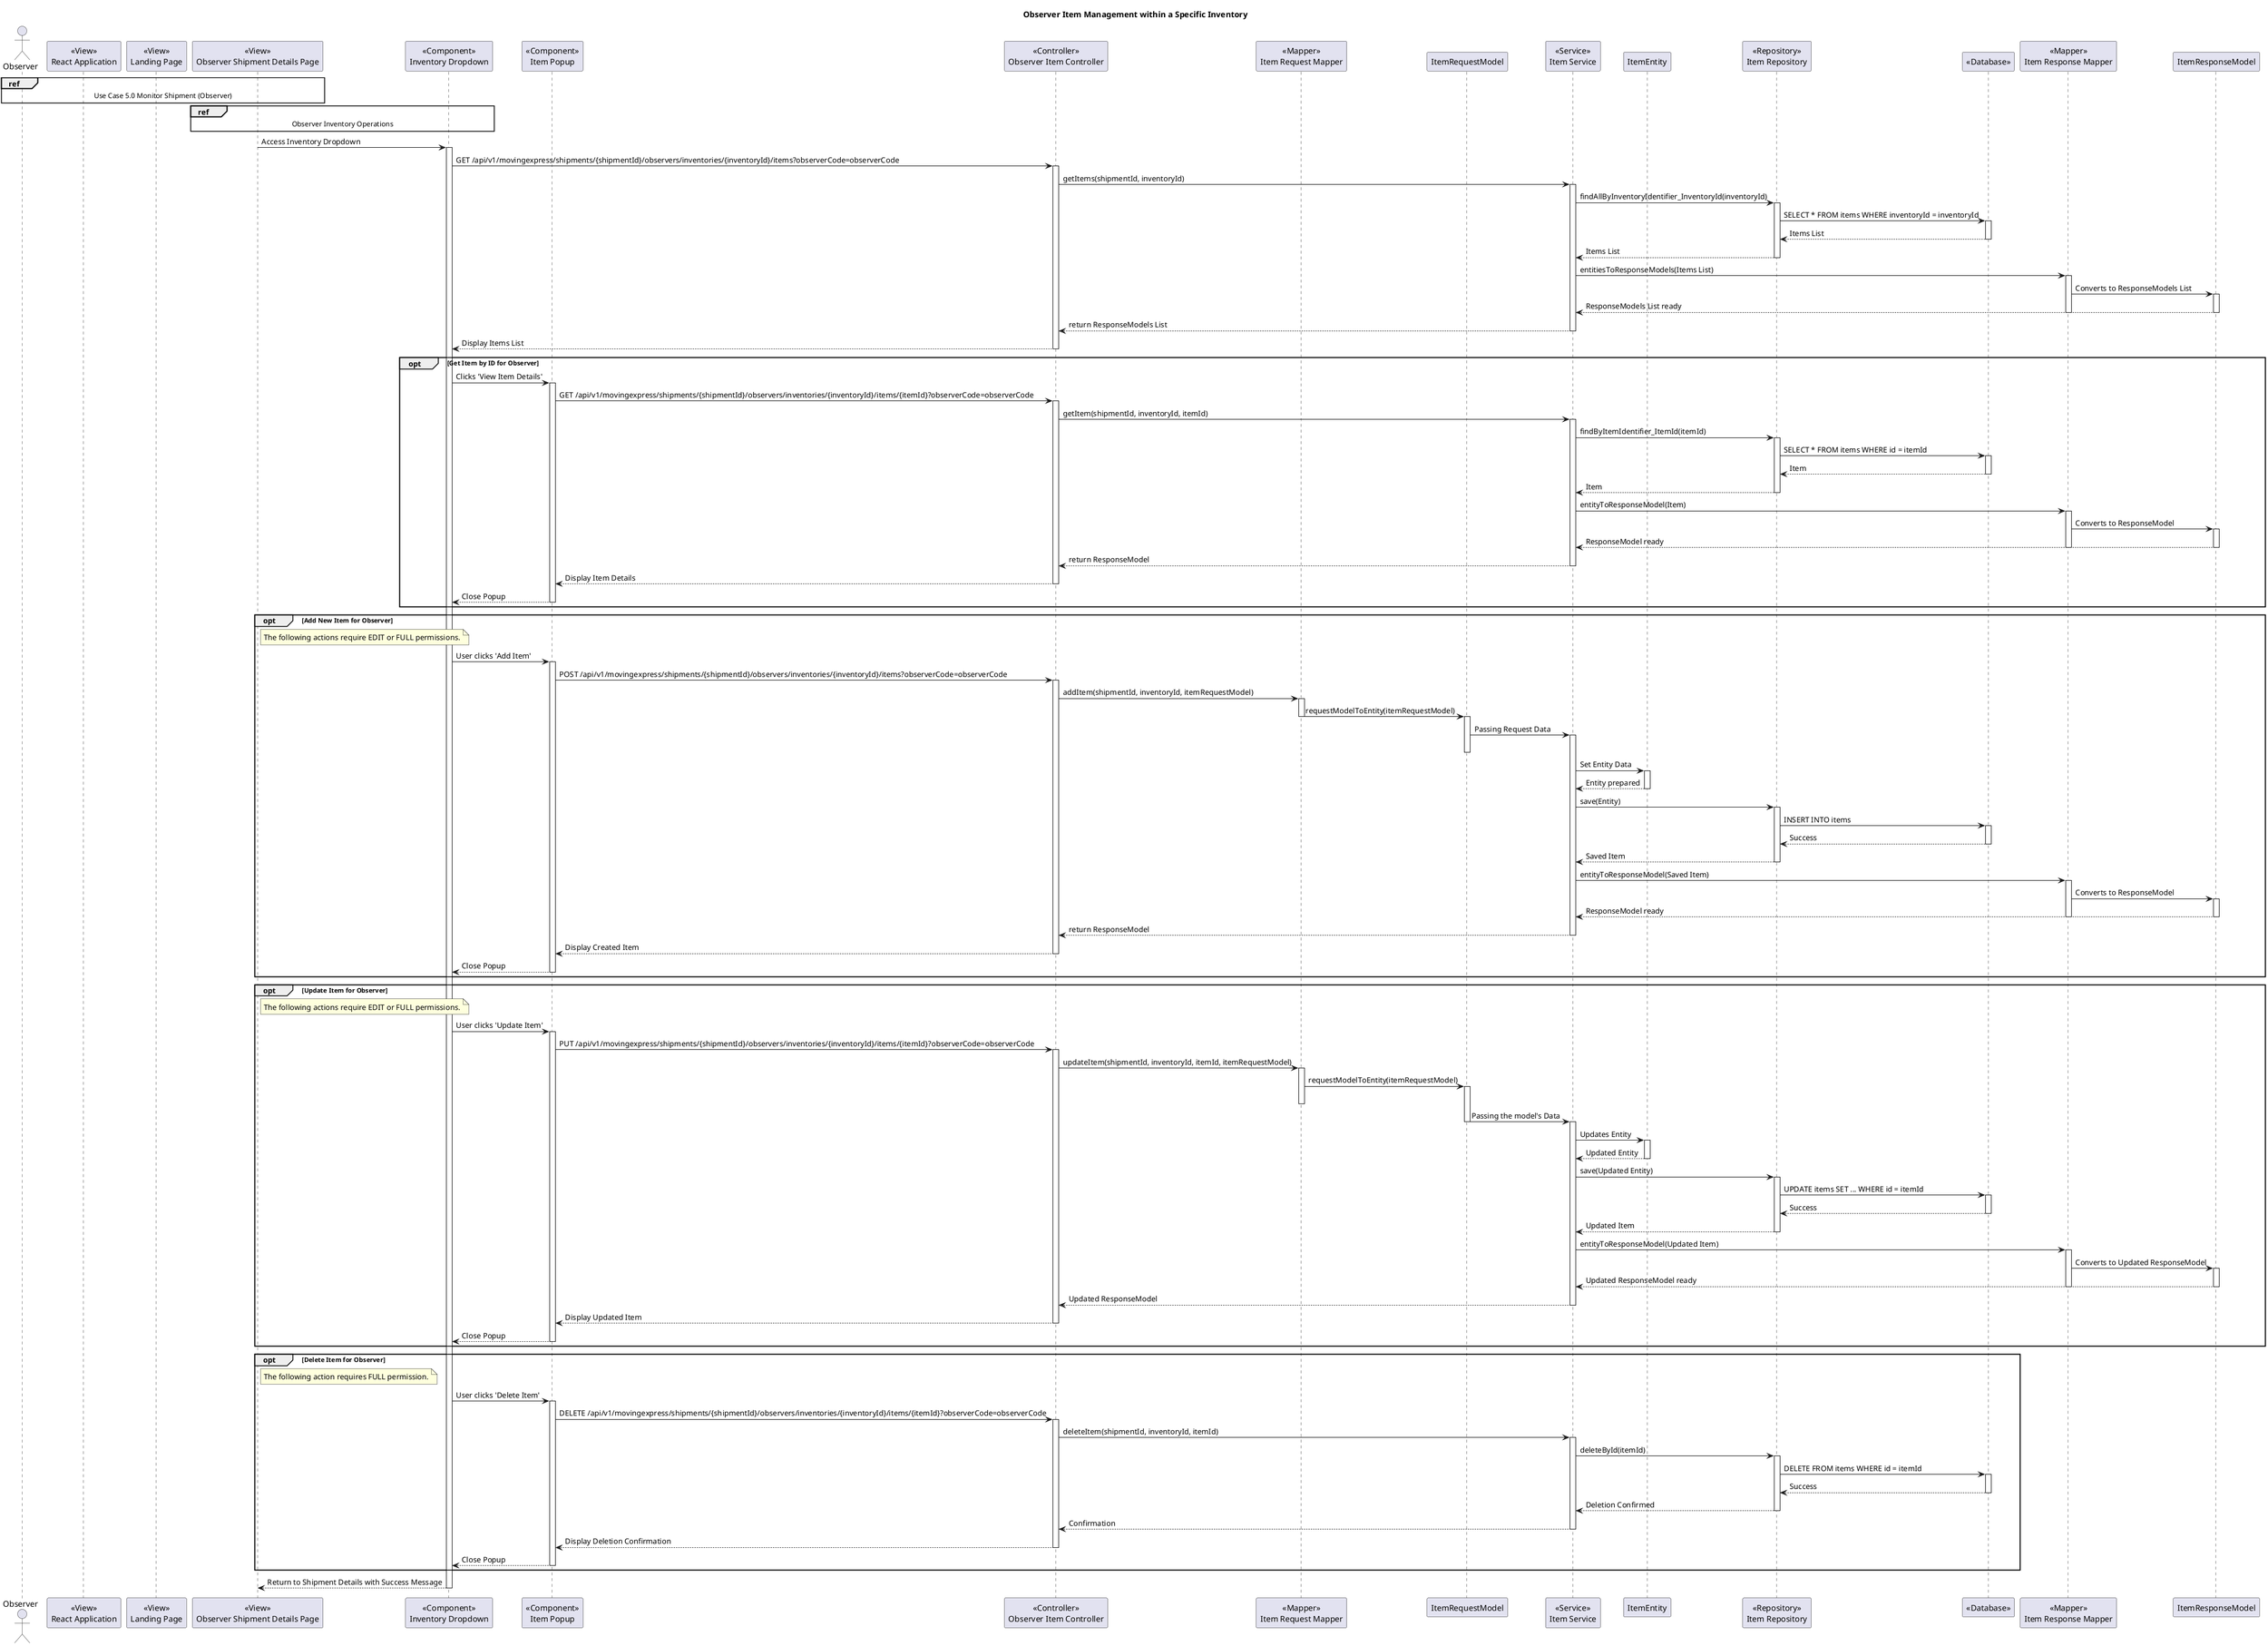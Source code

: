 @startuml
title Observer Item Management within a Specific Inventory

actor Observer

participant ReactApplication as "<<View>>\nReact Application"
participant LandingPage as "<<View>>\nLanding Page"
participant ObserverShipmentDetailsPage as "<<View>>\nObserver Shipment Details Page"
participant InventoryDropdown as "<<Component>>\nInventory Dropdown"
participant ItemPopup as "<<Component>>\nItem Popup"
participant ObserverItemController as "<<Controller>>\nObserver Item Controller"
participant ItemRequestMapper as "<<Mapper>>\nItem Request Mapper"
participant "ItemRequestModel" as ItemRequestModel
participant ItemService as "<<Service>>\nItem Service"
participant "ItemEntity" as Entity
participant ItemRepository as "<<Repository>>\nItem Repository"
participant Database as "<<Database>>"
participant ItemResponseMapper as "<<Mapper>>\nItem Response Mapper"
participant "ItemResponseModel" as ItemResponseModel

ref over Observer,ReactApplication,ObserverShipmentDetailsPage : Use Case 5.0 Monitor Shipment (Observer)

ref over ObserverShipmentDetailsPage, InventoryDropdown : Observer Inventory Operations

ObserverShipmentDetailsPage -> InventoryDropdown : Access Inventory Dropdown
activate InventoryDropdown
InventoryDropdown -> ObserverItemController : GET /api/v1/movingexpress/shipments/{shipmentId}/observers/inventories/{inventoryId}/items?observerCode=observerCode
activate ObserverItemController

' Retrieving All Items for Observer
ObserverItemController -> ItemService : getItems(shipmentId, inventoryId)
activate ItemService
ItemService -> ItemRepository : findAllByInventoryIdentifier_InventoryId(inventoryId)
activate ItemRepository
ItemRepository -> Database : SELECT * FROM items WHERE inventoryId = inventoryId
activate Database
Database --> ItemRepository : Items List
deactivate Database
ItemRepository --> ItemService : Items List
deactivate ItemRepository

' Mapping from Entities to Response Models for Observer
ItemService -> ItemResponseMapper : entitiesToResponseModels(Items List)
activate ItemResponseMapper
ItemResponseMapper -> ItemResponseModel : Converts to ResponseModels List
activate ItemResponseModel
ItemResponseModel --> ItemService : ResponseModels List ready
deactivate ItemResponseModel
deactivate ItemResponseMapper

ItemService --> ObserverItemController :  return ResponseModels List
deactivate ItemService
ObserverItemController --> InventoryDropdown : Display Items List
deactivate ObserverItemController

opt Get Item by ID for Observer
    InventoryDropdown -> ItemPopup : Clicks 'View Item Details'
    activate ItemPopup
    ItemPopup -> ObserverItemController : GET /api/v1/movingexpress/shipments/{shipmentId}/observers/inventories/{inventoryId}/items/{itemId}?observerCode=observerCode
    activate ObserverItemController

    ' Retrieving Specific Item for Observer
    ObserverItemController -> ItemService : getItem(shipmentId, inventoryId, itemId)
    activate ItemService
    ItemService -> ItemRepository : findByItemIdentifier_ItemId(itemId)
    activate ItemRepository
    ItemRepository -> Database : SELECT * FROM items WHERE id = itemId
    activate Database
    Database --> ItemRepository : Item
    deactivate Database
    ItemRepository --> ItemService : Item
    deactivate ItemRepository

    ' Mapping from Entity to Response Model for Observer
    ItemService -> ItemResponseMapper : entityToResponseModel(Item)
    activate ItemResponseMapper
    ItemResponseMapper -> ItemResponseModel : Converts to ResponseModel
    activate ItemResponseModel
    ItemResponseModel --> ItemService : ResponseModel ready
    deactivate ItemResponseModel
    deactivate ItemResponseMapper

    ItemService --> ObserverItemController : return ResponseModel
    deactivate ItemService
    ObserverItemController --> ItemPopup : Display Item Details
    deactivate ObserverItemController
    ItemPopup --> InventoryDropdown : Close Popup
    deactivate ItemPopup
end

opt Add New Item for Observer
    note right of ObserverShipmentDetailsPage : The following actions require EDIT or FULL permissions.

    InventoryDropdown -> ItemPopup : User clicks 'Add Item'
    activate ItemPopup

    ItemPopup -> ObserverItemController : POST /api/v1/movingexpress/shipments/{shipmentId}/observers/inventories/{inventoryId}/items?observerCode=observerCode
    activate ObserverItemController

    ObserverItemController -> ItemRequestMapper : addItem(shipmentId, inventoryId, itemRequestModel)
    activate ItemRequestMapper

    ' Mapping from Request Model to Entity
    ItemRequestMapper -> ItemRequestModel : requestModelToEntity(itemRequestModel)
    deactivate ItemRequestMapper
    activate ItemRequestModel

    ItemRequestModel -> ItemService : Passing Request Data
    activate ItemService

    deactivate ItemRequestModel

    ItemService -> Entity : Set Entity Data
    activate Entity
    Entity --> ItemService : Entity prepared
    deactivate Entity

    ' Persisting the Entity for Observer
    ItemService -> ItemRepository : save(Entity)
    activate ItemRepository
    ItemRepository -> Database : INSERT INTO items
    activate Database
    Database --> ItemRepository : Success
    deactivate Database
    ItemRepository --> ItemService : Saved Item
    deactivate ItemRepository

    ' Mapping from Entity to Response Model for Observer
    ItemService -> ItemResponseMapper : entityToResponseModel(Saved Item)
    activate ItemResponseMapper
    ItemResponseMapper -> ItemResponseModel : Converts to ResponseModel
    activate ItemResponseModel
    ItemResponseModel --> ItemService : ResponseModel ready
    deactivate ItemResponseModel
    deactivate ItemResponseMapper

    ItemService --> ObserverItemController : return ResponseModel
    deactivate ItemService
    ObserverItemController --> ItemPopup : Display Created Item
    deactivate ObserverItemController
    ItemPopup --> InventoryDropdown : Close Popup
    deactivate ItemPopup
end

opt Update Item for Observer
    note right of ObserverShipmentDetailsPage : The following actions require EDIT or FULL permissions.

    InventoryDropdown -> ItemPopup : User clicks 'Update Item'
    activate ItemPopup

    ItemPopup -> ObserverItemController : PUT /api/v1/movingexpress/shipments/{shipmentId}/observers/inventories/{inventoryId}/items/{itemId}?observerCode=observerCode
    activate ObserverItemController

    ' Mapping from Request Model to Entity for Update for Observer
    ObserverItemController -> ItemRequestMapper : updateItem(shipmentId, inventoryId, itemId, itemRequestModel)
    activate ItemRequestMapper

    ItemRequestMapper -> ItemRequestModel : requestModelToEntity(itemRequestModel)
    activate ItemRequestModel
    deactivate ItemRequestMapper

    ItemRequestModel -> ItemService : Passing the model's Data
    deactivate ItemRequestModel

    activate ItemService
    ItemService -> Entity : Updates Entity
    activate Entity
    Entity --> ItemService : Updated Entity
    deactivate Entity
    ' Persisting the Updated Entity for Observer
    ItemService -> ItemRepository : save(Updated Entity)
    activate ItemRepository
    ItemRepository -> Database : UPDATE items SET ... WHERE id = itemId
    activate Database
    Database --> ItemRepository : Success
    deactivate Database
    ItemRepository --> ItemService : Updated Item
    deactivate ItemRepository

    ' Mapping from Updated Entity to Response Model for Observer
    ItemService -> ItemResponseMapper : entityToResponseModel(Updated Item)
    activate ItemResponseMapper
    ItemResponseMapper -> ItemResponseModel : Converts to Updated ResponseModel
    activate ItemResponseModel
    ItemResponseModel --> ItemService : Updated ResponseModel ready
    deactivate ItemResponseModel
    deactivate ItemResponseMapper

    ItemService --> ObserverItemController : Updated ResponseModel
    deactivate ItemService
    ObserverItemController --> ItemPopup : Display Updated Item
    deactivate ObserverItemController
    ItemPopup --> InventoryDropdown : Close Popup
    deactivate ItemPopup
end

opt Delete Item for Observer
    note right of ObserverShipmentDetailsPage : The following action requires FULL permission.

    InventoryDropdown -> ItemPopup : User clicks 'Delete Item'
    activate ItemPopup

    ItemPopup -> ObserverItemController : DELETE /api/v1/movingexpress/shipments/{shipmentId}/observers/inventories/{inventoryId}/items/{itemId}?observerCode=observerCode
    activate ObserverItemController

    ' Deleting the Entity for Observer
    ObserverItemController -> ItemService : deleteItem(shipmentId, inventoryId, itemId)
    activate ItemService
    ItemService -> ItemRepository : deleteById(itemId)
    activate ItemRepository
    ItemRepository -> Database : DELETE FROM items WHERE id = itemId
    activate Database
    Database --> ItemRepository : Success
    deactivate Database
    ItemRepository --> ItemService : Deletion Confirmed
    deactivate ItemRepository

    ItemService --> ObserverItemController : Confirmation
    deactivate ItemService
    ObserverItemController --> ItemPopup : Display Deletion Confirmation
    deactivate ObserverItemController
    ItemPopup --> InventoryDropdown : Close Popup
    deactivate ItemPopup
end

InventoryDropdown --> ObserverShipmentDetailsPage : Return to Shipment Details with Success Message
deactivate InventoryDropdown

@enduml
